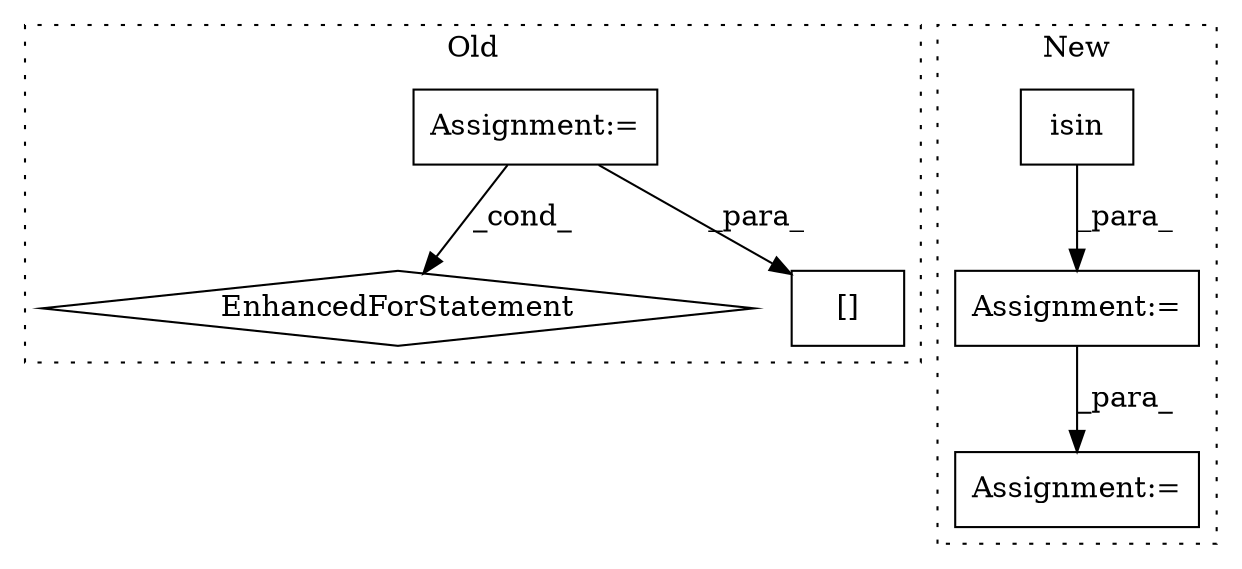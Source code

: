 digraph G {
subgraph cluster0 {
1 [label="EnhancedForStatement" a="70" s="1532,1611" l="57,2" shape="diamond"];
4 [label="Assignment:=" a="7" s="1532,1611" l="57,2" shape="box"];
5 [label="[]" a="2" s="1670,1675" l="4,1" shape="box"];
label = "Old";
style="dotted";
}
subgraph cluster1 {
2 [label="isin" a="32" s="1411,1426" l="5,1" shape="box"];
3 [label="Assignment:=" a="7" s="1394" l="1" shape="box"];
6 [label="Assignment:=" a="7" s="1500" l="1" shape="box"];
label = "New";
style="dotted";
}
2 -> 3 [label="_para_"];
3 -> 6 [label="_para_"];
4 -> 5 [label="_para_"];
4 -> 1 [label="_cond_"];
}